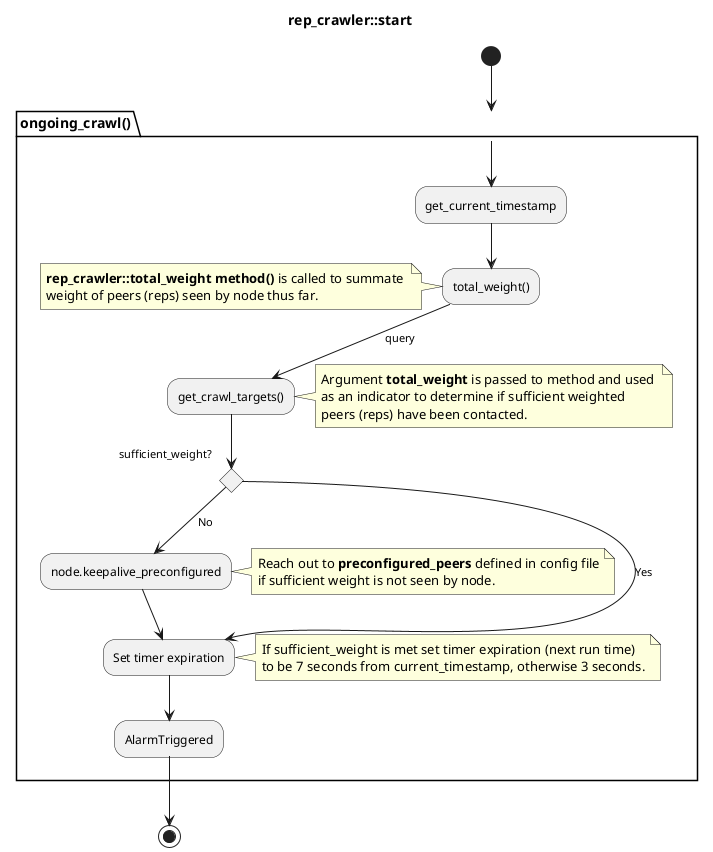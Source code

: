 @startuml

title rep_crawler::start

(*)--> "ongoing_crawl()"


partition ongoing_crawl() {

    --> get_current_timestamp
    get_current_timestamp --> "total_weight()"

    note left
    **rep_crawler::total_weight method()** is called to summate 
    weight of peers (reps) seen by node thus far.
    end note

    "total_weight()" -->[query] get_crawl_targets()

    note right
    Argument **total_weight** is passed to method and used 
    as an indicator to determine if sufficient weighted
    peers (reps) have been contacted.
    end note

    if sufficient_weight?
    -->[No] node.keepalive_preconfigured

    note left
    Reach out to **preconfigured_peers** defined in config file
    if sufficient weight is not seen by node.
    end note
    --> "Set timer expiration"
    else
    -->[Yes] "Set timer expiration"
    end if

    note right
    If sufficient_weight is met set timer expiration (next run time) 
    to be 7 seconds from current_timestamp, otherwise 3 seconds.
    end note

    "Set timer expiration" --> AlarmTriggered
}
-->(*)

@enduml
